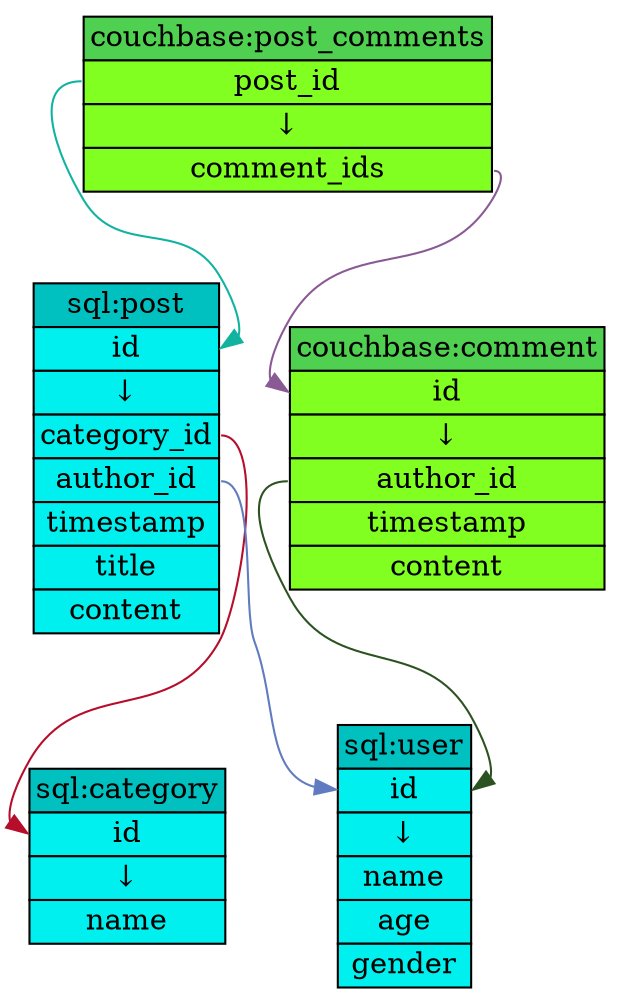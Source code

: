 digraph G {
node [shape=plaintext]

sql_category [label=<<table border="0" cellborder="1" cellspacing="0">
<tr><td port="sql_category" bgcolor="#00c0c0">sql:category</td></tr>
<tr><td port="id" bgcolor="#00f0f0">id</td></tr>
<tr><td bgcolor="#00f0f0"> &darr; </td></tr>
<tr><td port="name" bgcolor="#00f0f0">name</td></tr>
</table>>];

couchbase_post_comments [label=<<table border="0" cellborder="1" cellspacing="0">
<tr><td port="couchbase_post_comments" bgcolor="#50d050">couchbase:post_comments</td></tr>
<tr><td port="post_id" bgcolor="#80ff20">post_id</td></tr>
<tr><td bgcolor="#80ff20"> &darr; </td></tr>
<tr><td port="comment_ids" bgcolor="#80ff20">comment_ids</td></tr>
</table>>];

sql_post [label=<<table border="0" cellborder="1" cellspacing="0">
<tr><td port="sql_post" bgcolor="#00c0c0">sql:post</td></tr>
<tr><td port="id" bgcolor="#00f0f0">id</td></tr>
<tr><td bgcolor="#00f0f0"> &darr; </td></tr>
<tr><td port="category_id" bgcolor="#00f0f0">category_id</td></tr>
<tr><td port="author_id" bgcolor="#00f0f0">author_id</td></tr>
<tr><td port="timestamp" bgcolor="#00f0f0">timestamp</td></tr>
<tr><td port="title" bgcolor="#00f0f0">title</td></tr>
<tr><td port="content" bgcolor="#00f0f0">content</td></tr>
</table>>];

couchbase_comment [label=<<table border="0" cellborder="1" cellspacing="0">
<tr><td port="couchbase_comment" bgcolor="#50d050">couchbase:comment</td></tr>
<tr><td port="id" bgcolor="#80ff20">id</td></tr>
<tr><td bgcolor="#80ff20"> &darr; </td></tr>
<tr><td port="author_id" bgcolor="#80ff20">author_id</td></tr>
<tr><td port="timestamp" bgcolor="#80ff20">timestamp</td></tr>
<tr><td port="content" bgcolor="#80ff20">content</td></tr>
</table>>];

sql_user [label=<<table border="0" cellborder="1" cellspacing="0">
<tr><td port="sql_user" bgcolor="#00c0c0">sql:user</td></tr>
<tr><td port="id" bgcolor="#00f0f0">id</td></tr>
<tr><td bgcolor="#00f0f0"> &darr; </td></tr>
<tr><td port="name" bgcolor="#00f0f0">name</td></tr>
<tr><td port="age" bgcolor="#00f0f0">age</td></tr>
<tr><td port="gender" bgcolor="#00f0f0">gender</td></tr>
</table>>];

couchbase_post_comments:post_id -> sql_post:id [color="#11b3a0"];
couchbase_post_comments:comment_ids -> couchbase_comment:id [color="#895a94"];
sql_post:author_id -> sql_user:id [color="#607bbf"];
sql_post:category_id -> sql_category:id [color="#b60d2b"];
couchbase_comment:author_id -> sql_user:id [color="#2c5222"];
}
